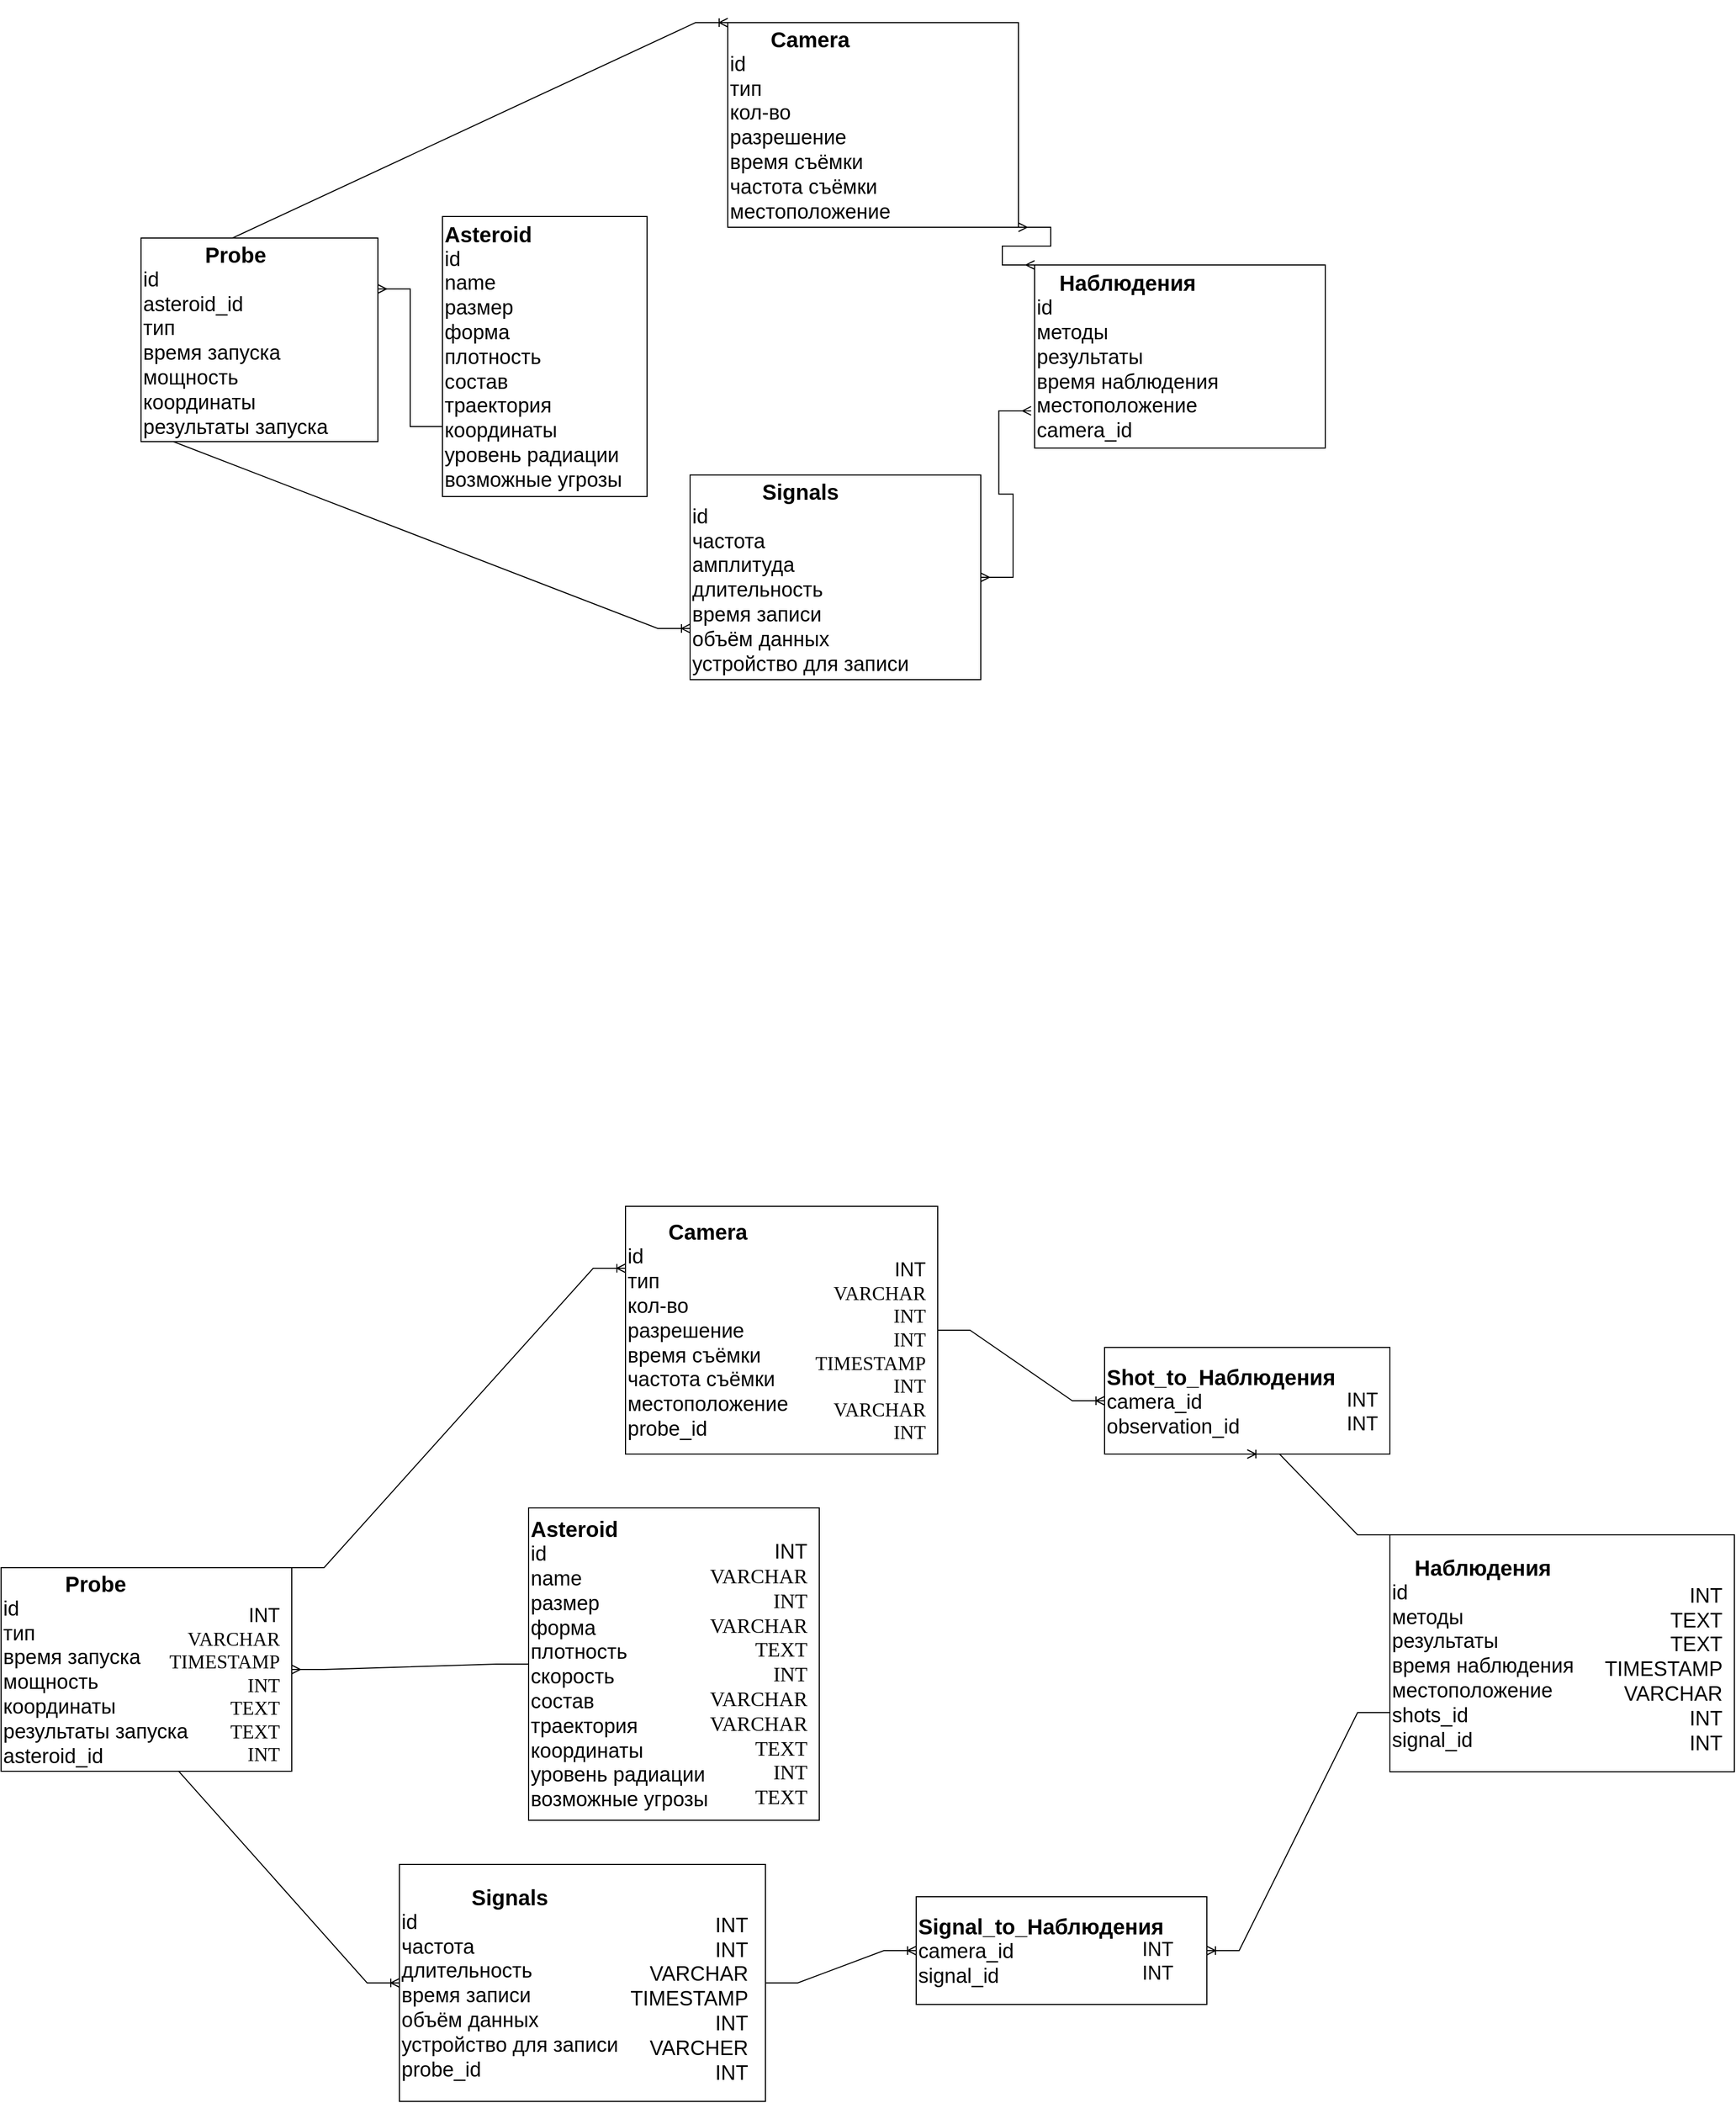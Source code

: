 <mxfile version="24.2.0" type="device">
  <diagram name="Страница — 1" id="mlLoQDgVOsklPFNan2Vy">
    <mxGraphModel dx="2620" dy="923" grid="1" gridSize="10" guides="1" tooltips="1" connect="1" arrows="1" fold="1" page="1" pageScale="1" pageWidth="827" pageHeight="1169" math="0" shadow="0">
      <root>
        <mxCell id="0" />
        <mxCell id="1" parent="0" />
        <mxCell id="gXjTStoN0BY3kQTBtwNk-83" value="&lt;span style=&quot;font-size: 20px;&quot;&gt;&lt;b&gt;Asteroid&lt;/b&gt;&lt;/span&gt;&lt;br&gt;&lt;div&gt;&lt;div style=&quot;font-size: 19px;&quot;&gt;id&lt;/div&gt;&lt;/div&gt;&lt;div style=&quot;font-size: 19px;&quot;&gt;name&lt;/div&gt;&lt;div style=&quot;font-size: 19px;&quot;&gt;размер&lt;/div&gt;&lt;div style=&quot;font-size: 19px;&quot;&gt;форма&lt;/div&gt;&lt;div style=&quot;font-size: 19px;&quot;&gt;плотность&lt;/div&gt;&lt;div style=&quot;font-size: 19px;&quot;&gt;состав&lt;/div&gt;&lt;div style=&quot;font-size: 19px;&quot;&gt;траектория&lt;/div&gt;&lt;div style=&quot;font-size: 19px;&quot;&gt;координаты&lt;/div&gt;&lt;div style=&quot;font-size: 19px;&quot;&gt;уровень радиации&lt;/div&gt;&lt;div style=&quot;font-size: 19px;&quot;&gt;возможные угрозы&lt;/div&gt;" style="rounded=0;whiteSpace=wrap;html=1;align=left;" parent="1" vertex="1">
          <mxGeometry x="130" y="210" width="190" height="260" as="geometry" />
        </mxCell>
        <mxCell id="gXjTStoN0BY3kQTBtwNk-84" value="&lt;div&gt;&lt;div style=&quot;text-align: center;&quot;&gt;&lt;span style=&quot;font-size: 20px; background-color: initial;&quot;&gt;&lt;b&gt;Camera&lt;/b&gt;&lt;/span&gt;&lt;/div&gt;&lt;div style=&quot;font-size: 19px;&quot;&gt;id&lt;/div&gt;&lt;/div&gt;&lt;div style=&quot;font-size: 19px;&quot;&gt;тип&lt;/div&gt;&lt;div style=&quot;font-size: 19px;&quot;&gt;&lt;span style=&quot;background-color: initial;&quot;&gt;кол-во&lt;/span&gt;&lt;/div&gt;&lt;div style=&quot;font-size: 19px;&quot;&gt;разрешение&lt;/div&gt;&lt;div style=&quot;font-size: 19px;&quot;&gt;время съёмки&lt;/div&gt;&lt;div style=&quot;font-size: 19px;&quot;&gt;частота съёмки&lt;/div&gt;&lt;div style=&quot;font-size: 19px;&quot;&gt;местоположение&lt;br&gt;&lt;/div&gt;" style="rounded=0;whiteSpace=wrap;html=1;align=left;" parent="1" vertex="1">
          <mxGeometry x="395" y="30" width="270" height="190" as="geometry" />
        </mxCell>
        <mxCell id="gXjTStoN0BY3kQTBtwNk-86" value="" style="whiteSpace=wrap;html=1;aspect=fixed;" parent="1" vertex="1">
          <mxGeometry x="70" y="10" width="80" as="geometry" />
        </mxCell>
        <mxCell id="gXjTStoN0BY3kQTBtwNk-87" value="&lt;div&gt;&lt;div style=&quot;text-align: center;&quot;&gt;&lt;span style=&quot;font-size: 20px;&quot;&gt;&lt;b&gt;Probe&lt;/b&gt;&lt;/span&gt;&lt;/div&gt;&lt;div style=&quot;font-size: 19px;&quot;&gt;id&lt;br&gt;asteroid_id&lt;/div&gt;&lt;/div&gt;&lt;div style=&quot;font-size: 19px;&quot;&gt;тип&lt;/div&gt;&lt;div style=&quot;font-size: 19px;&quot;&gt;время запуска&lt;/div&gt;&lt;div style=&quot;font-size: 19px;&quot;&gt;мощность&lt;/div&gt;&lt;div style=&quot;font-size: 19px;&quot;&gt;&lt;span style=&quot;background-color: initial;&quot;&gt;координаты&lt;span style=&quot;white-space: pre;&quot;&gt;&#x9;&lt;/span&gt;&lt;/span&gt;&lt;/div&gt;&lt;div style=&quot;font-size: 19px;&quot;&gt;&lt;div&gt;результаты запуска&lt;/div&gt;&lt;/div&gt;" style="rounded=0;whiteSpace=wrap;html=1;align=left;" parent="1" vertex="1">
          <mxGeometry x="-150" y="230" width="220" height="189" as="geometry" />
        </mxCell>
        <mxCell id="gXjTStoN0BY3kQTBtwNk-92" value="" style="edgeStyle=entityRelationEdgeStyle;fontSize=12;html=1;endArrow=ERmany;rounded=0;exitX=0;exitY=0.75;exitDx=0;exitDy=0;entryX=1;entryY=0.25;entryDx=0;entryDy=0;" parent="1" source="gXjTStoN0BY3kQTBtwNk-83" target="gXjTStoN0BY3kQTBtwNk-87" edge="1">
          <mxGeometry width="100" height="100" relative="1" as="geometry">
            <mxPoint x="260" y="410" as="sourcePoint" />
            <mxPoint x="-20" y="320" as="targetPoint" />
          </mxGeometry>
        </mxCell>
        <mxCell id="asJcrZCVPH8W28nxY72f-1" value="&lt;div&gt;&lt;div style=&quot;text-align: center;&quot;&gt;&lt;span style=&quot;font-size: 20px;&quot;&gt;&lt;b&gt;Signals&lt;/b&gt;&lt;/span&gt;&lt;/div&gt;&lt;div style=&quot;font-size: 19px;&quot;&gt;id&lt;/div&gt;&lt;/div&gt;&lt;div style=&quot;font-size: 19px;&quot;&gt;частота&lt;/div&gt;&lt;div style=&quot;font-size: 19px;&quot;&gt;амплитуда&lt;/div&gt;&lt;div style=&quot;font-size: 19px;&quot;&gt;длительность&lt;/div&gt;&lt;div style=&quot;font-size: 19px;&quot;&gt;время записи&lt;/div&gt;&lt;div style=&quot;font-size: 19px;&quot;&gt;объём данных&lt;/div&gt;&lt;div style=&quot;font-size: 19px;&quot;&gt;устройство для записи&lt;/div&gt;" style="rounded=0;whiteSpace=wrap;html=1;align=left;" vertex="1" parent="1">
          <mxGeometry x="360" y="450" width="270" height="190" as="geometry" />
        </mxCell>
        <mxCell id="asJcrZCVPH8W28nxY72f-5" value="&lt;div&gt;&lt;div style=&quot;text-align: center;&quot;&gt;&lt;span style=&quot;font-size: 20px;&quot;&gt;&lt;b&gt;Наблюдения&lt;/b&gt;&lt;/span&gt;&lt;/div&gt;&lt;div style=&quot;font-size: 19px;&quot;&gt;id&lt;/div&gt;&lt;/div&gt;&lt;div style=&quot;font-size: 19px;&quot;&gt;методы&lt;/div&gt;&lt;div style=&quot;font-size: 19px;&quot;&gt;результаты&lt;/div&gt;&lt;div style=&quot;font-size: 19px;&quot;&gt;время наблюдения&lt;/div&gt;&lt;div style=&quot;font-size: 19px;&quot;&gt;местоположение&lt;br&gt;camera_id&lt;/div&gt;" style="rounded=0;whiteSpace=wrap;html=1;align=left;" vertex="1" parent="1">
          <mxGeometry x="680" y="255" width="270" height="170" as="geometry" />
        </mxCell>
        <mxCell id="asJcrZCVPH8W28nxY72f-10" value="&lt;span style=&quot;font-size: 20px;&quot;&gt;&lt;b&gt;Asteroid&lt;/b&gt;&lt;/span&gt;&lt;div style=&quot;font-size: 19px;&quot;&gt;id&lt;/div&gt;&lt;div style=&quot;font-size: 19px;&quot;&gt;name&lt;/div&gt;&lt;div style=&quot;font-size: 19px;&quot;&gt;размер&lt;/div&gt;&lt;div style=&quot;font-size: 19px;&quot;&gt;форма&lt;/div&gt;&lt;div style=&quot;font-size: 19px;&quot;&gt;плотность&lt;/div&gt;&lt;div style=&quot;font-size: 19px;&quot;&gt;скорость&lt;/div&gt;&lt;div style=&quot;font-size: 19px;&quot;&gt;состав&lt;/div&gt;&lt;div style=&quot;font-size: 19px;&quot;&gt;траектория&lt;/div&gt;&lt;div style=&quot;font-size: 19px;&quot;&gt;координаты&lt;/div&gt;&lt;div style=&quot;font-size: 19px;&quot;&gt;уровень радиации&lt;/div&gt;&lt;div style=&quot;font-size: 19px;&quot;&gt;возможные угрозы&lt;/div&gt;" style="rounded=0;whiteSpace=wrap;html=1;align=left;" vertex="1" parent="1">
          <mxGeometry x="210" y="1409" width="270" height="290" as="geometry" />
        </mxCell>
        <mxCell id="asJcrZCVPH8W28nxY72f-11" value="&lt;div&gt;&lt;div style=&quot;text-align: center;&quot;&gt;&lt;span style=&quot;font-size: 20px; background-color: initial;&quot;&gt;&lt;b&gt;Camera&lt;/b&gt;&lt;/span&gt;&lt;/div&gt;&lt;/div&gt;&lt;div style=&quot;font-size: 19px;&quot;&gt;id&lt;/div&gt;&lt;div style=&quot;font-size: 19px;&quot;&gt;тип&lt;/div&gt;&lt;div style=&quot;font-size: 19px;&quot;&gt;&lt;span style=&quot;background-color: initial;&quot;&gt;кол-во&lt;/span&gt;&lt;/div&gt;&lt;div style=&quot;font-size: 19px;&quot;&gt;разрешение&lt;/div&gt;&lt;div style=&quot;font-size: 19px;&quot;&gt;время съёмки&lt;/div&gt;&lt;div style=&quot;font-size: 19px;&quot;&gt;частота съёмки&lt;/div&gt;&lt;div style=&quot;font-size: 19px;&quot;&gt;местоположение&lt;br&gt;&lt;/div&gt;&lt;div style=&quot;font-size: 19px;&quot;&gt;probe_id&lt;/div&gt;" style="rounded=0;whiteSpace=wrap;html=1;align=left;" vertex="1" parent="1">
          <mxGeometry x="300" y="1129" width="290" height="230" as="geometry" />
        </mxCell>
        <mxCell id="asJcrZCVPH8W28nxY72f-12" value="" style="whiteSpace=wrap;html=1;aspect=fixed;" vertex="1" parent="1">
          <mxGeometry x="270" y="1369" width="80" as="geometry" />
        </mxCell>
        <mxCell id="asJcrZCVPH8W28nxY72f-13" value="&lt;div&gt;&lt;div style=&quot;text-align: center;&quot;&gt;&lt;span style=&quot;font-size: 20px;&quot;&gt;&lt;b&gt;Probe&lt;/b&gt;&lt;/span&gt;&lt;/div&gt;&lt;/div&gt;&lt;div style=&quot;font-size: 19px;&quot;&gt;id&lt;/div&gt;&lt;div style=&quot;font-size: 19px;&quot;&gt;тип&lt;/div&gt;&lt;div style=&quot;font-size: 19px;&quot;&gt;время запуска&lt;/div&gt;&lt;div style=&quot;font-size: 19px;&quot;&gt;мощность&lt;/div&gt;&lt;div style=&quot;font-size: 19px;&quot;&gt;&lt;span style=&quot;background-color: initial;&quot;&gt;координаты&lt;span style=&quot;white-space: pre;&quot;&gt;&#x9;&lt;/span&gt;&lt;/span&gt;&lt;/div&gt;&lt;div style=&quot;font-size: 19px;&quot;&gt;&lt;div&gt;результаты запуска&lt;/div&gt;&lt;div&gt;asteroid_id&lt;/div&gt;&lt;/div&gt;" style="rounded=0;whiteSpace=wrap;html=1;align=left;" vertex="1" parent="1">
          <mxGeometry x="-280" y="1464.5" width="270" height="189" as="geometry" />
        </mxCell>
        <mxCell id="asJcrZCVPH8W28nxY72f-16" value="&lt;div&gt;&lt;div style=&quot;text-align: center;&quot;&gt;&lt;span style=&quot;font-size: 20px;&quot;&gt;&lt;b&gt;Signals&lt;/b&gt;&lt;/span&gt;&lt;/div&gt;&lt;div style=&quot;font-size: 19px;&quot;&gt;&lt;span style=&quot;background-color: initial;&quot;&gt;id&lt;br&gt;частота&lt;/span&gt;&lt;/div&gt;&lt;/div&gt;&lt;div style=&quot;font-size: 19px;&quot;&gt;длительность&lt;/div&gt;&lt;div style=&quot;font-size: 19px;&quot;&gt;время записи&lt;/div&gt;&lt;div style=&quot;font-size: 19px;&quot;&gt;объём данных&lt;/div&gt;&lt;div style=&quot;font-size: 19px;&quot;&gt;устройство для записи&lt;/div&gt;&lt;div style=&quot;font-size: 19px;&quot;&gt;probe_id&lt;/div&gt;" style="rounded=0;whiteSpace=wrap;html=1;align=left;" vertex="1" parent="1">
          <mxGeometry x="90" y="1740" width="340" height="220" as="geometry" />
        </mxCell>
        <mxCell id="asJcrZCVPH8W28nxY72f-17" value="&lt;div&gt;&lt;div style=&quot;text-align: center;&quot;&gt;&lt;span style=&quot;font-size: 20px;&quot;&gt;&lt;b&gt;Shot_to_Наблюдения&lt;/b&gt;&lt;/span&gt;&lt;/div&gt;&lt;/div&gt;&lt;div style=&quot;font-size: 19px;&quot;&gt;&lt;span style=&quot;background-color: initial;&quot;&gt;camera_id&lt;/span&gt;&lt;br&gt;&lt;/div&gt;&lt;div style=&quot;font-size: 19px;&quot;&gt;observation_id&lt;/div&gt;" style="rounded=0;whiteSpace=wrap;html=1;align=left;" vertex="1" parent="1">
          <mxGeometry x="745" y="1260" width="265" height="99" as="geometry" />
        </mxCell>
        <mxCell id="asJcrZCVPH8W28nxY72f-18" value="&lt;div&gt;&lt;div style=&quot;text-align: center;&quot;&gt;&lt;span style=&quot;font-size: 20px;&quot;&gt;&lt;b&gt;Наблюдения&lt;/b&gt;&lt;/span&gt;&lt;/div&gt;&lt;/div&gt;&lt;div style=&quot;font-size: 19px;&quot;&gt;id&lt;/div&gt;&lt;div style=&quot;font-size: 19px;&quot;&gt;методы&lt;/div&gt;&lt;div style=&quot;font-size: 19px;&quot;&gt;результаты&lt;/div&gt;&lt;div style=&quot;font-size: 19px;&quot;&gt;время наблюдения&lt;/div&gt;&lt;div style=&quot;font-size: 19px;&quot;&gt;местоположение&lt;/div&gt;&lt;div style=&quot;font-size: 19px;&quot;&gt;shots_id&lt;/div&gt;&lt;div style=&quot;font-size: 19px;&quot;&gt;signal_id&lt;/div&gt;" style="rounded=0;whiteSpace=wrap;html=1;align=left;" vertex="1" parent="1">
          <mxGeometry x="1010" y="1434" width="320" height="220" as="geometry" />
        </mxCell>
        <mxCell id="asJcrZCVPH8W28nxY72f-20" value="" style="edgeStyle=entityRelationEdgeStyle;fontSize=12;html=1;endArrow=ERoneToMany;rounded=0;exitX=1;exitY=0.5;exitDx=0;exitDy=0;entryX=0;entryY=0.5;entryDx=0;entryDy=0;" edge="1" parent="1" source="asJcrZCVPH8W28nxY72f-11" target="asJcrZCVPH8W28nxY72f-17">
          <mxGeometry width="100" height="100" relative="1" as="geometry">
            <mxPoint x="440" y="1719" as="sourcePoint" />
            <mxPoint x="540" y="1619" as="targetPoint" />
          </mxGeometry>
        </mxCell>
        <mxCell id="asJcrZCVPH8W28nxY72f-23" value="&lt;font face=&quot;Helvetica&quot; style=&quot;font-size: 19px;&quot;&gt;INT&lt;/font&gt;&lt;div style=&quot;font-size: 19px;&quot;&gt;&lt;font style=&quot;font-size: 19px;&quot; face=&quot;gNJBAgYqPjoJeCptMcND&quot;&gt;VARCHAR&lt;/font&gt;&lt;/div&gt;&lt;div style=&quot;font-size: 19px;&quot;&gt;&lt;font style=&quot;font-size: 19px;&quot; face=&quot;gNJBAgYqPjoJeCptMcND&quot;&gt;INT&lt;/font&gt;&lt;/div&gt;&lt;div style=&quot;font-size: 19px;&quot;&gt;&lt;font face=&quot;gNJBAgYqPjoJeCptMcND&quot; style=&quot;font-size: 19px;&quot;&gt;VARCHAR&lt;/font&gt;&lt;/div&gt;&lt;div style=&quot;font-size: 19px;&quot;&gt;&lt;font face=&quot;gNJBAgYqPjoJeCptMcND&quot; style=&quot;font-size: 19px;&quot;&gt;TEXT&lt;/font&gt;&lt;/div&gt;&lt;div style=&quot;font-size: 19px;&quot;&gt;&lt;font style=&quot;font-size: 19px;&quot;&gt;&lt;span style=&quot;font-family: gNJBAgYqPjoJeCptMcND; background-color: initial;&quot;&gt;INT&lt;br&gt;VARCHAR&lt;/span&gt;&lt;br&gt;&lt;/font&gt;&lt;/div&gt;&lt;div style=&quot;font-size: 19px;&quot;&gt;&lt;font style=&quot;font-size: 19px;&quot; face=&quot;gNJBAgYqPjoJeCptMcND&quot;&gt;VARCHAR&lt;/font&gt;&lt;/div&gt;&lt;div style=&quot;font-size: 19px;&quot;&gt;&lt;font style=&quot;font-size: 19px;&quot; face=&quot;gNJBAgYqPjoJeCptMcND&quot;&gt;TEXT&lt;/font&gt;&lt;/div&gt;&lt;div style=&quot;font-size: 19px;&quot;&gt;&lt;font style=&quot;font-size: 19px;&quot; face=&quot;wt7TC8eYJdjRpR3LWago&quot;&gt;INT&lt;/font&gt;&lt;/div&gt;&lt;div style=&quot;font-size: 19px;&quot;&gt;&lt;font style=&quot;font-size: 19px;&quot; face=&quot;wt7TC8eYJdjRpR3LWago&quot;&gt;TEXT&lt;/font&gt;&lt;/div&gt;" style="text;html=1;align=right;verticalAlign=middle;resizable=0;points=[];autosize=1;strokeColor=none;fillColor=none;" vertex="1" parent="1">
          <mxGeometry x="360" y="1434" width="110" height="260" as="geometry" />
        </mxCell>
        <mxCell id="asJcrZCVPH8W28nxY72f-24" value="" style="edgeStyle=entityRelationEdgeStyle;fontSize=12;html=1;endArrow=ERmany;rounded=0;exitX=0;exitY=0.5;exitDx=0;exitDy=0;entryX=1;entryY=0.5;entryDx=0;entryDy=0;" edge="1" parent="1" source="asJcrZCVPH8W28nxY72f-10" target="asJcrZCVPH8W28nxY72f-13">
          <mxGeometry width="100" height="100" relative="1" as="geometry">
            <mxPoint x="180" y="1644" as="sourcePoint" />
            <mxPoint x="170" y="1480.75" as="targetPoint" />
          </mxGeometry>
        </mxCell>
        <mxCell id="asJcrZCVPH8W28nxY72f-26" value="&lt;font face=&quot;Helvetica&quot; style=&quot;font-size: 18px;&quot;&gt;INT&lt;/font&gt;&lt;div style=&quot;font-size: 18px;&quot;&gt;&lt;font face=&quot;gNJBAgYqPjoJeCptMcND&quot;&gt;VARCHAR&lt;/font&gt;&lt;/div&gt;&lt;div style=&quot;font-size: 18px;&quot;&gt;&lt;font face=&quot;gNJBAgYqPjoJeCptMcND&quot;&gt;TIMESTAMP&lt;/font&gt;&lt;/div&gt;&lt;div style=&quot;font-size: 18px;&quot;&gt;&lt;span style=&quot;font-family: gNJBAgYqPjoJeCptMcND; background-color: initial;&quot;&gt;INT&lt;/span&gt;&lt;/div&gt;&lt;div style=&quot;font-size: 18px;&quot;&gt;&lt;span style=&quot;font-family: gNJBAgYqPjoJeCptMcND; background-color: initial;&quot;&gt;TEXT&lt;/span&gt;&lt;br&gt;&lt;/div&gt;&lt;div style=&quot;font-size: 18px;&quot;&gt;&lt;font face=&quot;gNJBAgYqPjoJeCptMcND&quot;&gt;TEXT&lt;/font&gt;&lt;/div&gt;&lt;div style=&quot;font-size: 18px;&quot;&gt;&lt;font face=&quot;gNJBAgYqPjoJeCptMcND&quot;&gt;INT&lt;/font&gt;&lt;/div&gt;" style="text;html=1;align=right;verticalAlign=middle;resizable=0;points=[];autosize=1;strokeColor=none;fillColor=none;" vertex="1" parent="1">
          <mxGeometry x="-150" y="1493.5" width="130" height="160" as="geometry" />
        </mxCell>
        <mxCell id="asJcrZCVPH8W28nxY72f-27" value="&lt;font face=&quot;Helvetica&quot; style=&quot;font-size: 18px;&quot;&gt;INT&lt;/font&gt;&lt;div style=&quot;font-size: 18px;&quot;&gt;&lt;font face=&quot;gNJBAgYqPjoJeCptMcND&quot;&gt;VARCHAR&lt;/font&gt;&lt;/div&gt;&lt;div style=&quot;font-size: 18px;&quot;&gt;&lt;font face=&quot;gNJBAgYqPjoJeCptMcND&quot;&gt;INT&lt;/font&gt;&lt;/div&gt;&lt;div style=&quot;font-size: 18px;&quot;&gt;&lt;font face=&quot;gNJBAgYqPjoJeCptMcND&quot;&gt;INT&lt;/font&gt;&lt;/div&gt;&lt;div style=&quot;font-size: 18px;&quot;&gt;&lt;font face=&quot;gNJBAgYqPjoJeCptMcND&quot;&gt;TIMESTAMP&lt;/font&gt;&lt;/div&gt;&lt;div style=&quot;font-size: 18px;&quot;&gt;&lt;font face=&quot;gNJBAgYqPjoJeCptMcND&quot;&gt;INT&lt;/font&gt;&lt;/div&gt;&lt;div style=&quot;font-size: 18px;&quot;&gt;&lt;font face=&quot;gNJBAgYqPjoJeCptMcND&quot;&gt;VARCHAR&lt;/font&gt;&lt;/div&gt;&lt;div style=&quot;font-size: 18px;&quot;&gt;&lt;font face=&quot;gNJBAgYqPjoJeCptMcND&quot;&gt;INT&lt;/font&gt;&lt;/div&gt;" style="text;html=1;align=right;verticalAlign=middle;resizable=0;points=[];autosize=1;strokeColor=none;fillColor=none;" vertex="1" parent="1">
          <mxGeometry x="450" y="1169" width="130" height="190" as="geometry" />
        </mxCell>
        <mxCell id="asJcrZCVPH8W28nxY72f-28" value="&lt;font face=&quot;Helvetica&quot; style=&quot;font-size: 19px;&quot;&gt;INT&lt;/font&gt;&lt;div style=&quot;font-size: 19px;&quot;&gt;&lt;font face=&quot;Helvetica&quot; style=&quot;font-size: 19px;&quot;&gt;TEXT&lt;/font&gt;&lt;/div&gt;&lt;div style=&quot;font-size: 19px;&quot;&gt;&lt;font face=&quot;Helvetica&quot; style=&quot;font-size: 19px;&quot;&gt;TEXT&lt;/font&gt;&lt;/div&gt;&lt;div style=&quot;font-size: 19px;&quot;&gt;&lt;font face=&quot;Helvetica&quot; style=&quot;font-size: 19px;&quot;&gt;TIMESTAMP&lt;/font&gt;&lt;/div&gt;&lt;div style=&quot;font-size: 19px;&quot;&gt;&lt;font face=&quot;Helvetica&quot; style=&quot;font-size: 19px;&quot;&gt;VARCHAR&lt;/font&gt;&lt;/div&gt;&lt;div style=&quot;font-size: 19px;&quot;&gt;&lt;font face=&quot;Helvetica&quot; style=&quot;font-size: 19px;&quot;&gt;INT&lt;/font&gt;&lt;/div&gt;&lt;div style=&quot;font-size: 19px;&quot;&gt;&lt;font face=&quot;Helvetica&quot; style=&quot;font-size: 19px;&quot;&gt;&lt;font style=&quot;font-size: 19px;&quot;&gt;INT&lt;/font&gt;&lt;br&gt;&lt;/font&gt;&lt;/div&gt;" style="text;html=1;align=right;verticalAlign=middle;resizable=0;points=[];autosize=1;strokeColor=none;fillColor=none;" vertex="1" parent="1">
          <mxGeometry x="1190" y="1474" width="130" height="170" as="geometry" />
        </mxCell>
        <mxCell id="asJcrZCVPH8W28nxY72f-29" value="&lt;font face=&quot;Helvetica&quot; style=&quot;font-size: 18px;&quot;&gt;INT&lt;/font&gt;&lt;div&gt;&lt;span style=&quot;font-size: 18px;&quot;&gt;INT&lt;/span&gt;&lt;/div&gt;" style="text;html=1;align=right;verticalAlign=middle;resizable=0;points=[];autosize=1;strokeColor=none;fillColor=none;" vertex="1" parent="1">
          <mxGeometry x="950" y="1290" width="50" height="60" as="geometry" />
        </mxCell>
        <mxCell id="asJcrZCVPH8W28nxY72f-30" value="&lt;font face=&quot;Helvetica&quot; style=&quot;font-size: 19px;&quot;&gt;INT&lt;/font&gt;&lt;div style=&quot;font-size: 19px;&quot;&gt;&lt;font style=&quot;font-size: 19px;&quot;&gt;INT&lt;/font&gt;&lt;/div&gt;&lt;div style=&quot;font-size: 19px;&quot;&gt;&lt;font style=&quot;font-size: 19px;&quot;&gt;VARCHAR&lt;/font&gt;&lt;/div&gt;&lt;div style=&quot;font-size: 19px;&quot;&gt;&lt;font style=&quot;font-size: 19px;&quot;&gt;TIMESTAMP&lt;/font&gt;&lt;/div&gt;&lt;div style=&quot;font-size: 19px;&quot;&gt;&lt;font style=&quot;font-size: 19px;&quot;&gt;INT&lt;/font&gt;&lt;/div&gt;&lt;div style=&quot;font-size: 19px;&quot;&gt;&lt;font style=&quot;font-size: 19px;&quot;&gt;VARCHER&lt;/font&gt;&lt;/div&gt;&lt;div style=&quot;font-size: 19px;&quot;&gt;&lt;font style=&quot;font-size: 19px;&quot;&gt;INT&lt;/font&gt;&lt;/div&gt;" style="text;html=1;align=right;verticalAlign=middle;resizable=0;points=[];autosize=1;strokeColor=none;fillColor=none;" vertex="1" parent="1">
          <mxGeometry x="285" y="1780" width="130" height="170" as="geometry" />
        </mxCell>
        <mxCell id="asJcrZCVPH8W28nxY72f-32" value="" style="edgeStyle=entityRelationEdgeStyle;fontSize=12;html=1;endArrow=ERmany;startArrow=ERmany;rounded=0;entryX=-0.012;entryY=0.797;entryDx=0;entryDy=0;exitX=1;exitY=0.5;exitDx=0;exitDy=0;entryPerimeter=0;" edge="1" parent="1" source="asJcrZCVPH8W28nxY72f-1" target="asJcrZCVPH8W28nxY72f-5">
          <mxGeometry width="100" height="100" relative="1" as="geometry">
            <mxPoint x="710" y="850" as="sourcePoint" />
            <mxPoint x="770" y="740" as="targetPoint" />
            <Array as="points">
              <mxPoint x="935" y="970" />
              <mxPoint x="935" y="930" />
              <mxPoint x="1120" y="230" />
            </Array>
          </mxGeometry>
        </mxCell>
        <mxCell id="asJcrZCVPH8W28nxY72f-37" value="" style="edgeStyle=entityRelationEdgeStyle;fontSize=12;html=1;endArrow=ERoneToMany;rounded=0;entryX=0;entryY=0.75;entryDx=0;entryDy=0;exitX=0;exitY=1;exitDx=0;exitDy=0;" edge="1" parent="1" source="gXjTStoN0BY3kQTBtwNk-87" target="asJcrZCVPH8W28nxY72f-1">
          <mxGeometry width="100" height="100" relative="1" as="geometry">
            <mxPoint x="-90" y="650" as="sourcePoint" />
            <mxPoint x="10" y="550" as="targetPoint" />
            <Array as="points">
              <mxPoint x="-660" y="710" />
            </Array>
          </mxGeometry>
        </mxCell>
        <mxCell id="asJcrZCVPH8W28nxY72f-38" value="" style="edgeStyle=entityRelationEdgeStyle;fontSize=12;html=1;endArrow=ERmany;startArrow=ERmany;rounded=0;entryX=1;entryY=1;entryDx=0;entryDy=0;exitX=0;exitY=0;exitDx=0;exitDy=0;" edge="1" parent="1" source="asJcrZCVPH8W28nxY72f-5" target="gXjTStoN0BY3kQTBtwNk-84">
          <mxGeometry width="100" height="100" relative="1" as="geometry">
            <mxPoint x="470" y="490" as="sourcePoint" />
            <mxPoint x="620" y="280" as="targetPoint" />
            <Array as="points">
              <mxPoint x="770" y="400" />
              <mxPoint x="780" y="450" />
              <mxPoint x="610" y="400" />
              <mxPoint x="730" y="420" />
            </Array>
          </mxGeometry>
        </mxCell>
        <mxCell id="asJcrZCVPH8W28nxY72f-40" value="" style="edgeStyle=entityRelationEdgeStyle;fontSize=12;html=1;endArrow=ERoneToMany;rounded=0;entryX=0;entryY=0.5;entryDx=0;entryDy=0;exitX=0.5;exitY=1;exitDx=0;exitDy=0;" edge="1" parent="1" source="asJcrZCVPH8W28nxY72f-13" target="asJcrZCVPH8W28nxY72f-16">
          <mxGeometry width="100" height="100" relative="1" as="geometry">
            <mxPoint x="-200" y="1649" as="sourcePoint" />
            <mxPoint x="-160" y="1883" as="targetPoint" />
            <Array as="points">
              <mxPoint x="-710" y="1940" />
              <mxPoint x="-200" y="1860" />
            </Array>
          </mxGeometry>
        </mxCell>
        <mxCell id="asJcrZCVPH8W28nxY72f-41" value="" style="edgeStyle=entityRelationEdgeStyle;fontSize=12;html=1;endArrow=ERoneToMany;rounded=0;entryX=0;entryY=0;entryDx=0;entryDy=0;exitX=0.25;exitY=0;exitDx=0;exitDy=0;" edge="1" parent="1" source="gXjTStoN0BY3kQTBtwNk-87" target="gXjTStoN0BY3kQTBtwNk-84">
          <mxGeometry width="100" height="100" relative="1" as="geometry">
            <mxPoint x="280" y="450" as="sourcePoint" />
            <mxPoint x="380" y="350" as="targetPoint" />
            <Array as="points">
              <mxPoint x="120" y="90" />
            </Array>
          </mxGeometry>
        </mxCell>
        <mxCell id="asJcrZCVPH8W28nxY72f-42" value="" style="edgeStyle=entityRelationEdgeStyle;fontSize=12;html=1;endArrow=ERoneToMany;rounded=0;entryX=0;entryY=0.25;entryDx=0;entryDy=0;exitX=1;exitY=0;exitDx=0;exitDy=0;" edge="1" parent="1" source="asJcrZCVPH8W28nxY72f-13" target="asJcrZCVPH8W28nxY72f-11">
          <mxGeometry width="100" height="100" relative="1" as="geometry">
            <mxPoint x="260" y="1669" as="sourcePoint" />
            <mxPoint x="360" y="1569" as="targetPoint" />
            <Array as="points">
              <mxPoint x="100" y="1269" />
            </Array>
          </mxGeometry>
        </mxCell>
        <mxCell id="asJcrZCVPH8W28nxY72f-43" value="&lt;div&gt;&lt;div style=&quot;text-align: center;&quot;&gt;&lt;span style=&quot;font-size: 20px;&quot;&gt;&lt;b&gt;Signal_to_Наблюдения&lt;/b&gt;&lt;/span&gt;&lt;/div&gt;&lt;/div&gt;&lt;div style=&quot;font-size: 19px;&quot;&gt;&lt;span style=&quot;background-color: initial;&quot;&gt;camera_id&lt;/span&gt;&lt;br&gt;&lt;/div&gt;&lt;div style=&quot;font-size: 19px;&quot;&gt;&lt;span style=&quot;background-color: initial;&quot;&gt;signal_id&lt;/span&gt;&lt;/div&gt;" style="rounded=0;whiteSpace=wrap;html=1;align=left;" vertex="1" parent="1">
          <mxGeometry x="570" y="1770" width="270" height="100" as="geometry" />
        </mxCell>
        <mxCell id="asJcrZCVPH8W28nxY72f-44" value="&lt;font face=&quot;Helvetica&quot; style=&quot;font-size: 18px;&quot;&gt;INT&lt;/font&gt;&lt;div&gt;&lt;span style=&quot;font-size: 18px; background-color: initial;&quot;&gt;INT&lt;/span&gt;&lt;/div&gt;" style="text;html=1;align=right;verticalAlign=middle;resizable=0;points=[];autosize=1;strokeColor=none;fillColor=none;" vertex="1" parent="1">
          <mxGeometry x="760" y="1800" width="50" height="60" as="geometry" />
        </mxCell>
        <mxCell id="asJcrZCVPH8W28nxY72f-45" value="" style="edgeStyle=entityRelationEdgeStyle;fontSize=12;html=1;endArrow=ERoneToMany;rounded=0;entryX=0;entryY=0.5;entryDx=0;entryDy=0;exitX=1;exitY=0.5;exitDx=0;exitDy=0;" edge="1" parent="1" source="asJcrZCVPH8W28nxY72f-16" target="asJcrZCVPH8W28nxY72f-43">
          <mxGeometry width="100" height="100" relative="1" as="geometry">
            <mxPoint x="490" y="2014" as="sourcePoint" />
            <mxPoint x="590" y="1914" as="targetPoint" />
            <Array as="points">
              <mxPoint x="420" y="2144" />
            </Array>
          </mxGeometry>
        </mxCell>
        <mxCell id="asJcrZCVPH8W28nxY72f-46" value="" style="edgeStyle=entityRelationEdgeStyle;fontSize=12;html=1;endArrow=ERoneToMany;rounded=0;entryX=1;entryY=0.5;entryDx=0;entryDy=0;exitX=0;exitY=0.75;exitDx=0;exitDy=0;" edge="1" parent="1" source="asJcrZCVPH8W28nxY72f-18" target="asJcrZCVPH8W28nxY72f-43">
          <mxGeometry width="100" height="100" relative="1" as="geometry">
            <mxPoint x="540" y="2090" as="sourcePoint" />
            <mxPoint x="680" y="2060" as="targetPoint" />
            <Array as="points">
              <mxPoint x="530" y="2384" />
              <mxPoint x="990" y="2190" />
            </Array>
          </mxGeometry>
        </mxCell>
        <mxCell id="asJcrZCVPH8W28nxY72f-47" value="" style="edgeStyle=entityRelationEdgeStyle;fontSize=12;html=1;endArrow=ERoneToMany;rounded=0;exitX=0;exitY=0;exitDx=0;exitDy=0;entryX=0.5;entryY=1;entryDx=0;entryDy=0;" edge="1" parent="1" source="asJcrZCVPH8W28nxY72f-18" target="asJcrZCVPH8W28nxY72f-17">
          <mxGeometry width="100" height="100" relative="1" as="geometry">
            <mxPoint x="570" y="1450" as="sourcePoint" />
            <mxPoint x="795" y="1625" as="targetPoint" />
          </mxGeometry>
        </mxCell>
      </root>
    </mxGraphModel>
  </diagram>
</mxfile>
